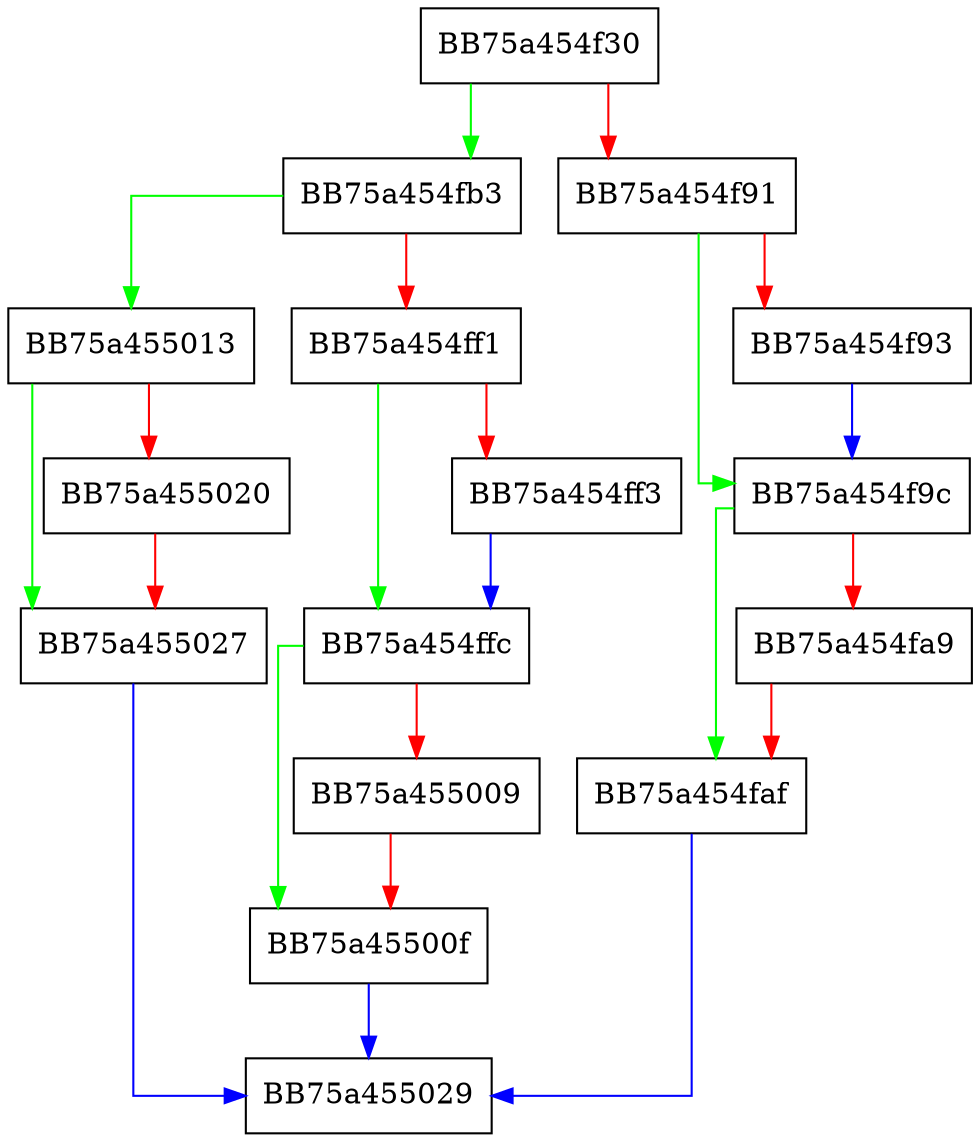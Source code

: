 digraph CopyFileSecurityInformation {
  node [shape="box"];
  graph [splines=ortho];
  BB75a454f30 -> BB75a454fb3 [color="green"];
  BB75a454f30 -> BB75a454f91 [color="red"];
  BB75a454f91 -> BB75a454f9c [color="green"];
  BB75a454f91 -> BB75a454f93 [color="red"];
  BB75a454f93 -> BB75a454f9c [color="blue"];
  BB75a454f9c -> BB75a454faf [color="green"];
  BB75a454f9c -> BB75a454fa9 [color="red"];
  BB75a454fa9 -> BB75a454faf [color="red"];
  BB75a454faf -> BB75a455029 [color="blue"];
  BB75a454fb3 -> BB75a455013 [color="green"];
  BB75a454fb3 -> BB75a454ff1 [color="red"];
  BB75a454ff1 -> BB75a454ffc [color="green"];
  BB75a454ff1 -> BB75a454ff3 [color="red"];
  BB75a454ff3 -> BB75a454ffc [color="blue"];
  BB75a454ffc -> BB75a45500f [color="green"];
  BB75a454ffc -> BB75a455009 [color="red"];
  BB75a455009 -> BB75a45500f [color="red"];
  BB75a45500f -> BB75a455029 [color="blue"];
  BB75a455013 -> BB75a455027 [color="green"];
  BB75a455013 -> BB75a455020 [color="red"];
  BB75a455020 -> BB75a455027 [color="red"];
  BB75a455027 -> BB75a455029 [color="blue"];
}